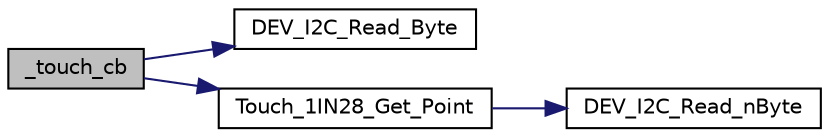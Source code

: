digraph "_touch_cb"
{
 // LATEX_PDF_SIZE
  bgcolor="transparent";
  edge [fontname="Helvetica",fontsize="10",labelfontname="Helvetica",labelfontsize="10"];
  node [fontname="Helvetica",fontsize="10",shape=record];
  rankdir="LR";
  Node1 [label="_touch_cb",height=0.2,width=0.4,color="black", fillcolor="grey75", style="filled", fontcolor="black",tooltip=" "];
  Node1 -> Node2 [color="midnightblue",fontsize="10",style="solid",fontname="Helvetica"];
  Node2 [label="DEV_I2C_Read_Byte",height=0.2,width=0.4,color="black",URL="$DEV__Config_8c.html#a35a0d8dbd7cd9b1048c52964c99294ac",tooltip=" "];
  Node1 -> Node3 [color="midnightblue",fontsize="10",style="solid",fontname="Helvetica"];
  Node3 [label="Touch_1IN28_Get_Point",height=0.2,width=0.4,color="black",URL="$Touch__1in28_8c.html#abd2f6cf4b8e1096c7656d3c62e22fb67",tooltip="function : Get the corresponding point coordinates 获取对应的点坐标 parameter:"];
  Node3 -> Node4 [color="midnightblue",fontsize="10",style="solid",fontname="Helvetica"];
  Node4 [label="DEV_I2C_Read_nByte",height=0.2,width=0.4,color="black",URL="$DEV__Config_8c.html#aded56beffcae634753e6f09934a7677a",tooltip=" "];
}
